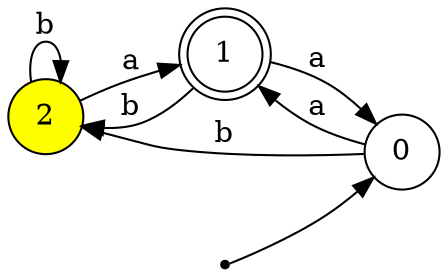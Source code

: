 digraph DFA {
 rankdir=LR;
 node [shape=circle];
 size="8,5";
 overlap=false;
 splines=true;
 2 [style=filled, fillcolor=yellow];
 1 [shape=doublecircle];
 0;
 init [shape=point];
 init -> 0;
 2 -> 2 [label="b"];
 2 -> 1 [label="a"];
 1 -> 2 [label="b"];
 1 -> 0 [label="a"];
 0 -> 2 [label="b"];
 0 -> 1 [label="a"];
}
